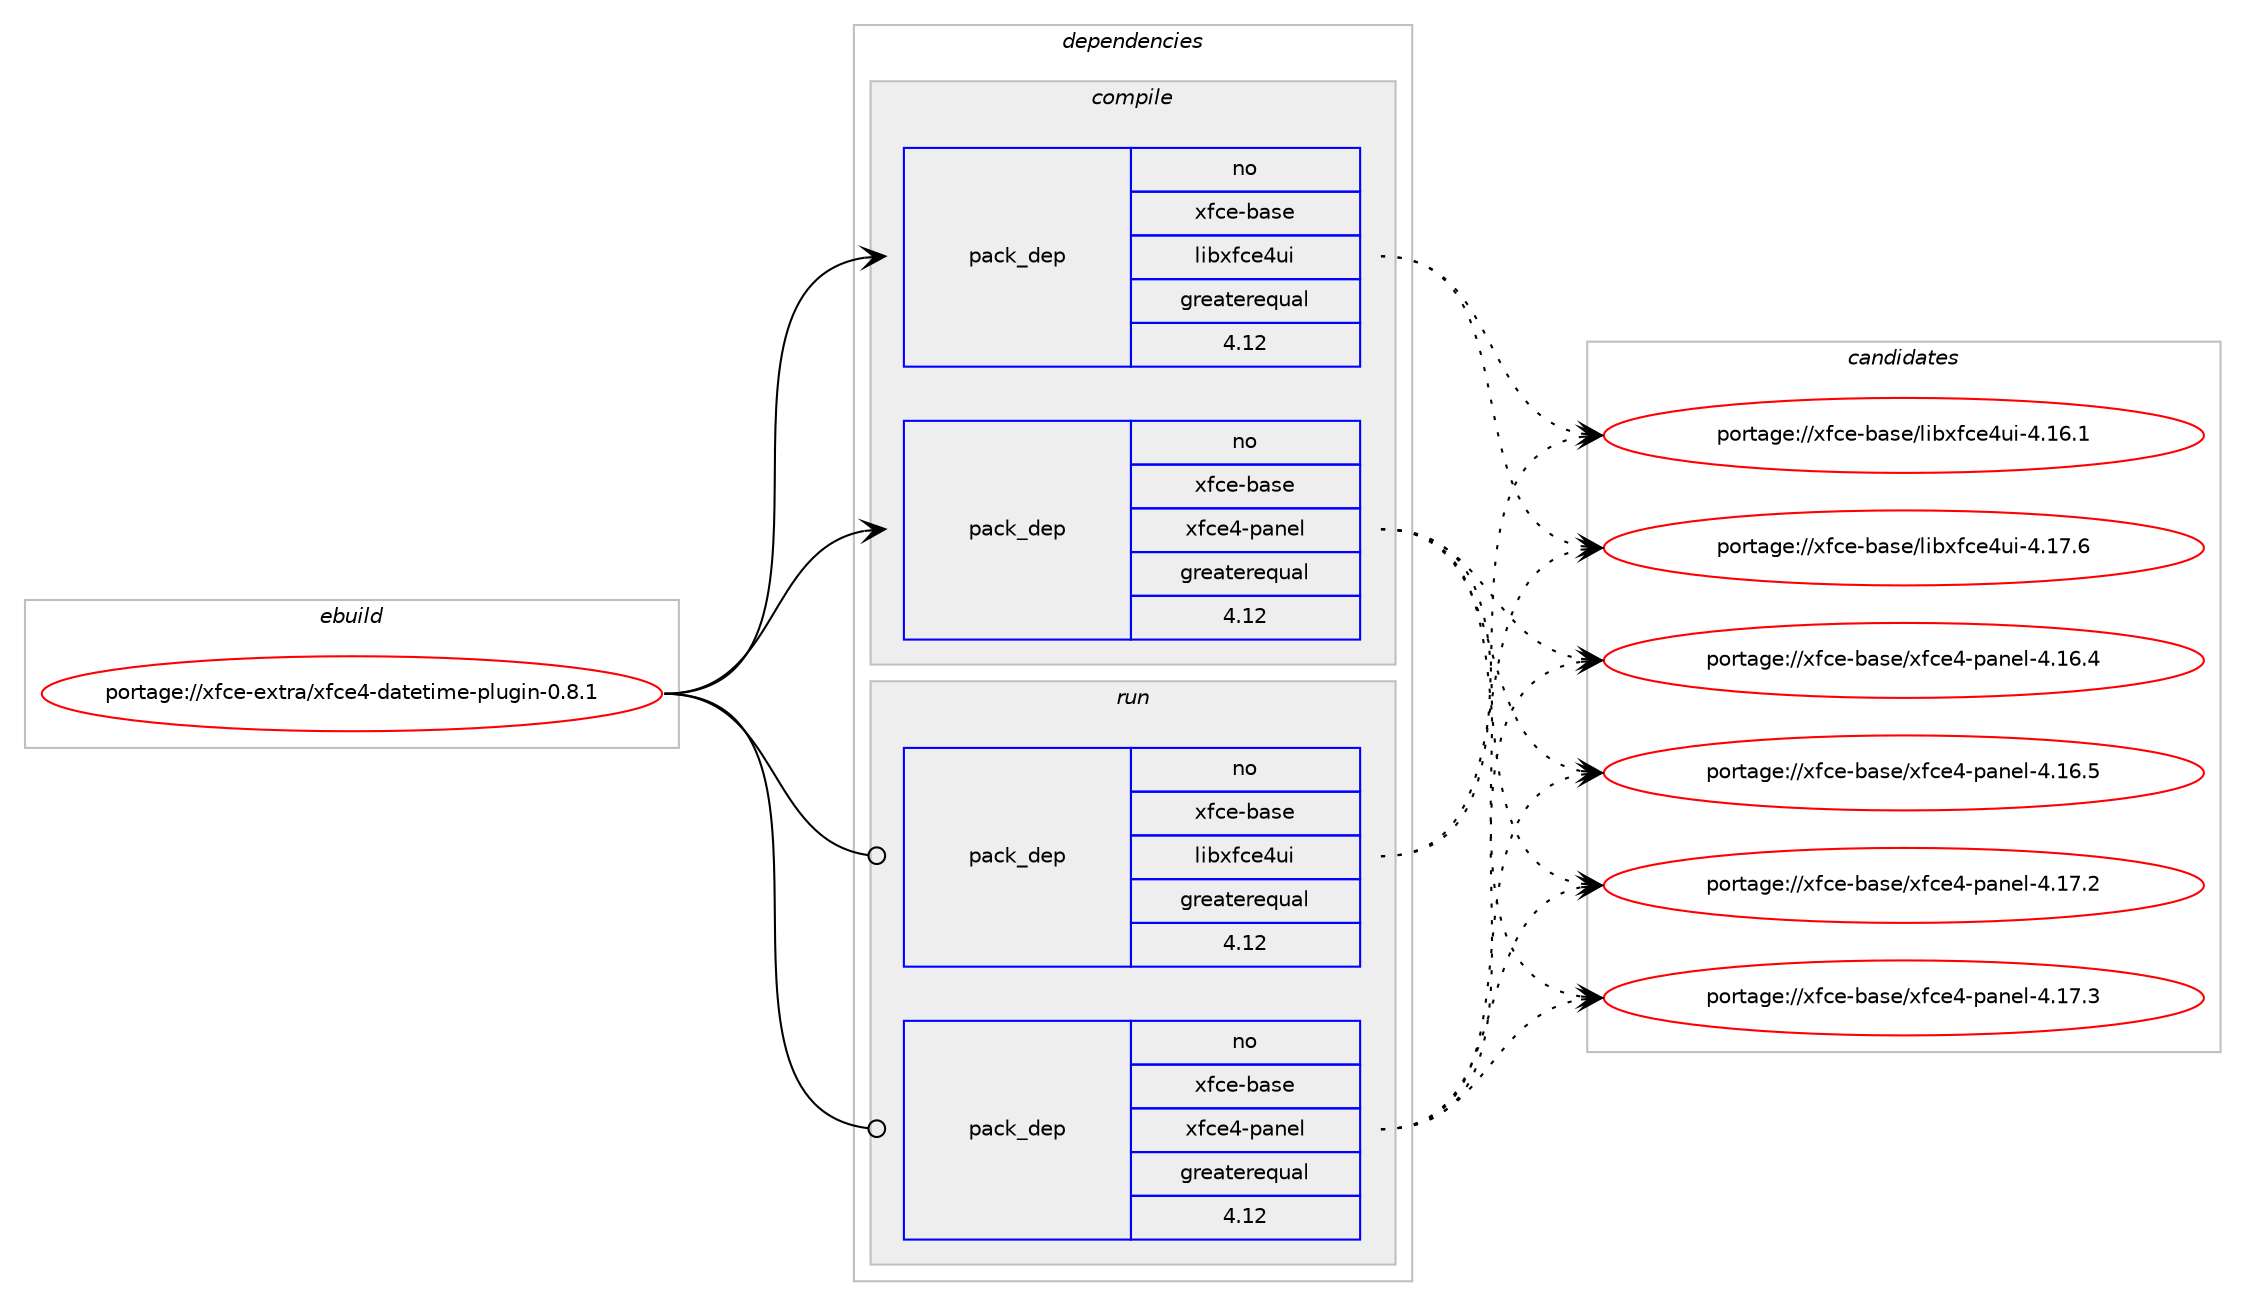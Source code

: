 digraph prolog {

# *************
# Graph options
# *************

newrank=true;
concentrate=true;
compound=true;
graph [rankdir=LR,fontname=Helvetica,fontsize=10,ranksep=1.5];#, ranksep=2.5, nodesep=0.2];
edge  [arrowhead=vee];
node  [fontname=Helvetica,fontsize=10];

# **********
# The ebuild
# **********

subgraph cluster_leftcol {
color=gray;
rank=same;
label=<<i>ebuild</i>>;
id [label="portage://xfce-extra/xfce4-datetime-plugin-0.8.1", color=red, width=4, href="../xfce-extra/xfce4-datetime-plugin-0.8.1.svg"];
}

# ****************
# The dependencies
# ****************

subgraph cluster_midcol {
color=gray;
label=<<i>dependencies</i>>;
subgraph cluster_compile {
fillcolor="#eeeeee";
style=filled;
label=<<i>compile</i>>;
subgraph pack299 {
dependency503 [label=<<TABLE BORDER="0" CELLBORDER="1" CELLSPACING="0" CELLPADDING="4" WIDTH="220"><TR><TD ROWSPAN="6" CELLPADDING="30">pack_dep</TD></TR><TR><TD WIDTH="110">no</TD></TR><TR><TD>xfce-base</TD></TR><TR><TD>libxfce4ui</TD></TR><TR><TD>greaterequal</TD></TR><TR><TD>4.12</TD></TR></TABLE>>, shape=none, color=blue];
}
id:e -> dependency503:w [weight=20,style="solid",arrowhead="vee"];
subgraph pack300 {
dependency504 [label=<<TABLE BORDER="0" CELLBORDER="1" CELLSPACING="0" CELLPADDING="4" WIDTH="220"><TR><TD ROWSPAN="6" CELLPADDING="30">pack_dep</TD></TR><TR><TD WIDTH="110">no</TD></TR><TR><TD>xfce-base</TD></TR><TR><TD>xfce4-panel</TD></TR><TR><TD>greaterequal</TD></TR><TR><TD>4.12</TD></TR></TABLE>>, shape=none, color=blue];
}
id:e -> dependency504:w [weight=20,style="solid",arrowhead="vee"];
}
subgraph cluster_compileandrun {
fillcolor="#eeeeee";
style=filled;
label=<<i>compile and run</i>>;
}
subgraph cluster_run {
fillcolor="#eeeeee";
style=filled;
label=<<i>run</i>>;
subgraph pack301 {
dependency505 [label=<<TABLE BORDER="0" CELLBORDER="1" CELLSPACING="0" CELLPADDING="4" WIDTH="220"><TR><TD ROWSPAN="6" CELLPADDING="30">pack_dep</TD></TR><TR><TD WIDTH="110">no</TD></TR><TR><TD>xfce-base</TD></TR><TR><TD>libxfce4ui</TD></TR><TR><TD>greaterequal</TD></TR><TR><TD>4.12</TD></TR></TABLE>>, shape=none, color=blue];
}
id:e -> dependency505:w [weight=20,style="solid",arrowhead="odot"];
subgraph pack302 {
dependency506 [label=<<TABLE BORDER="0" CELLBORDER="1" CELLSPACING="0" CELLPADDING="4" WIDTH="220"><TR><TD ROWSPAN="6" CELLPADDING="30">pack_dep</TD></TR><TR><TD WIDTH="110">no</TD></TR><TR><TD>xfce-base</TD></TR><TR><TD>xfce4-panel</TD></TR><TR><TD>greaterequal</TD></TR><TR><TD>4.12</TD></TR></TABLE>>, shape=none, color=blue];
}
id:e -> dependency506:w [weight=20,style="solid",arrowhead="odot"];
}
}

# **************
# The candidates
# **************

subgraph cluster_choices {
rank=same;
color=gray;
label=<<i>candidates</i>>;

subgraph choice299 {
color=black;
nodesep=1;
choice120102991014598971151014710810598120102991015211710545524649544649 [label="portage://xfce-base/libxfce4ui-4.16.1", color=red, width=4,href="../xfce-base/libxfce4ui-4.16.1.svg"];
choice120102991014598971151014710810598120102991015211710545524649554654 [label="portage://xfce-base/libxfce4ui-4.17.6", color=red, width=4,href="../xfce-base/libxfce4ui-4.17.6.svg"];
dependency503:e -> choice120102991014598971151014710810598120102991015211710545524649544649:w [style=dotted,weight="100"];
dependency503:e -> choice120102991014598971151014710810598120102991015211710545524649554654:w [style=dotted,weight="100"];
}
subgraph choice300 {
color=black;
nodesep=1;
choice12010299101459897115101471201029910152451129711010110845524649544652 [label="portage://xfce-base/xfce4-panel-4.16.4", color=red, width=4,href="../xfce-base/xfce4-panel-4.16.4.svg"];
choice12010299101459897115101471201029910152451129711010110845524649544653 [label="portage://xfce-base/xfce4-panel-4.16.5", color=red, width=4,href="../xfce-base/xfce4-panel-4.16.5.svg"];
choice12010299101459897115101471201029910152451129711010110845524649554650 [label="portage://xfce-base/xfce4-panel-4.17.2", color=red, width=4,href="../xfce-base/xfce4-panel-4.17.2.svg"];
choice12010299101459897115101471201029910152451129711010110845524649554651 [label="portage://xfce-base/xfce4-panel-4.17.3", color=red, width=4,href="../xfce-base/xfce4-panel-4.17.3.svg"];
dependency504:e -> choice12010299101459897115101471201029910152451129711010110845524649544652:w [style=dotted,weight="100"];
dependency504:e -> choice12010299101459897115101471201029910152451129711010110845524649544653:w [style=dotted,weight="100"];
dependency504:e -> choice12010299101459897115101471201029910152451129711010110845524649554650:w [style=dotted,weight="100"];
dependency504:e -> choice12010299101459897115101471201029910152451129711010110845524649554651:w [style=dotted,weight="100"];
}
subgraph choice301 {
color=black;
nodesep=1;
choice120102991014598971151014710810598120102991015211710545524649544649 [label="portage://xfce-base/libxfce4ui-4.16.1", color=red, width=4,href="../xfce-base/libxfce4ui-4.16.1.svg"];
choice120102991014598971151014710810598120102991015211710545524649554654 [label="portage://xfce-base/libxfce4ui-4.17.6", color=red, width=4,href="../xfce-base/libxfce4ui-4.17.6.svg"];
dependency505:e -> choice120102991014598971151014710810598120102991015211710545524649544649:w [style=dotted,weight="100"];
dependency505:e -> choice120102991014598971151014710810598120102991015211710545524649554654:w [style=dotted,weight="100"];
}
subgraph choice302 {
color=black;
nodesep=1;
choice12010299101459897115101471201029910152451129711010110845524649544652 [label="portage://xfce-base/xfce4-panel-4.16.4", color=red, width=4,href="../xfce-base/xfce4-panel-4.16.4.svg"];
choice12010299101459897115101471201029910152451129711010110845524649544653 [label="portage://xfce-base/xfce4-panel-4.16.5", color=red, width=4,href="../xfce-base/xfce4-panel-4.16.5.svg"];
choice12010299101459897115101471201029910152451129711010110845524649554650 [label="portage://xfce-base/xfce4-panel-4.17.2", color=red, width=4,href="../xfce-base/xfce4-panel-4.17.2.svg"];
choice12010299101459897115101471201029910152451129711010110845524649554651 [label="portage://xfce-base/xfce4-panel-4.17.3", color=red, width=4,href="../xfce-base/xfce4-panel-4.17.3.svg"];
dependency506:e -> choice12010299101459897115101471201029910152451129711010110845524649544652:w [style=dotted,weight="100"];
dependency506:e -> choice12010299101459897115101471201029910152451129711010110845524649544653:w [style=dotted,weight="100"];
dependency506:e -> choice12010299101459897115101471201029910152451129711010110845524649554650:w [style=dotted,weight="100"];
dependency506:e -> choice12010299101459897115101471201029910152451129711010110845524649554651:w [style=dotted,weight="100"];
}
}

}
